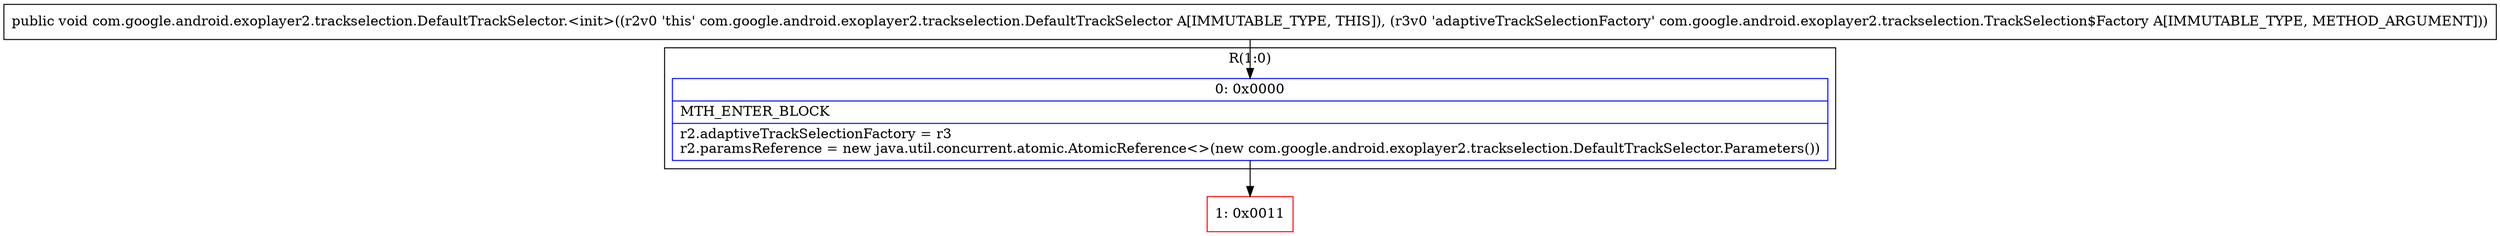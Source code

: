 digraph "CFG forcom.google.android.exoplayer2.trackselection.DefaultTrackSelector.\<init\>(Lcom\/google\/android\/exoplayer2\/trackselection\/TrackSelection$Factory;)V" {
subgraph cluster_Region_1466074833 {
label = "R(1:0)";
node [shape=record,color=blue];
Node_0 [shape=record,label="{0\:\ 0x0000|MTH_ENTER_BLOCK\l|r2.adaptiveTrackSelectionFactory = r3\lr2.paramsReference = new java.util.concurrent.atomic.AtomicReference\<\>(new com.google.android.exoplayer2.trackselection.DefaultTrackSelector.Parameters())\l}"];
}
Node_1 [shape=record,color=red,label="{1\:\ 0x0011}"];
MethodNode[shape=record,label="{public void com.google.android.exoplayer2.trackselection.DefaultTrackSelector.\<init\>((r2v0 'this' com.google.android.exoplayer2.trackselection.DefaultTrackSelector A[IMMUTABLE_TYPE, THIS]), (r3v0 'adaptiveTrackSelectionFactory' com.google.android.exoplayer2.trackselection.TrackSelection$Factory A[IMMUTABLE_TYPE, METHOD_ARGUMENT])) }"];
MethodNode -> Node_0;
Node_0 -> Node_1;
}

